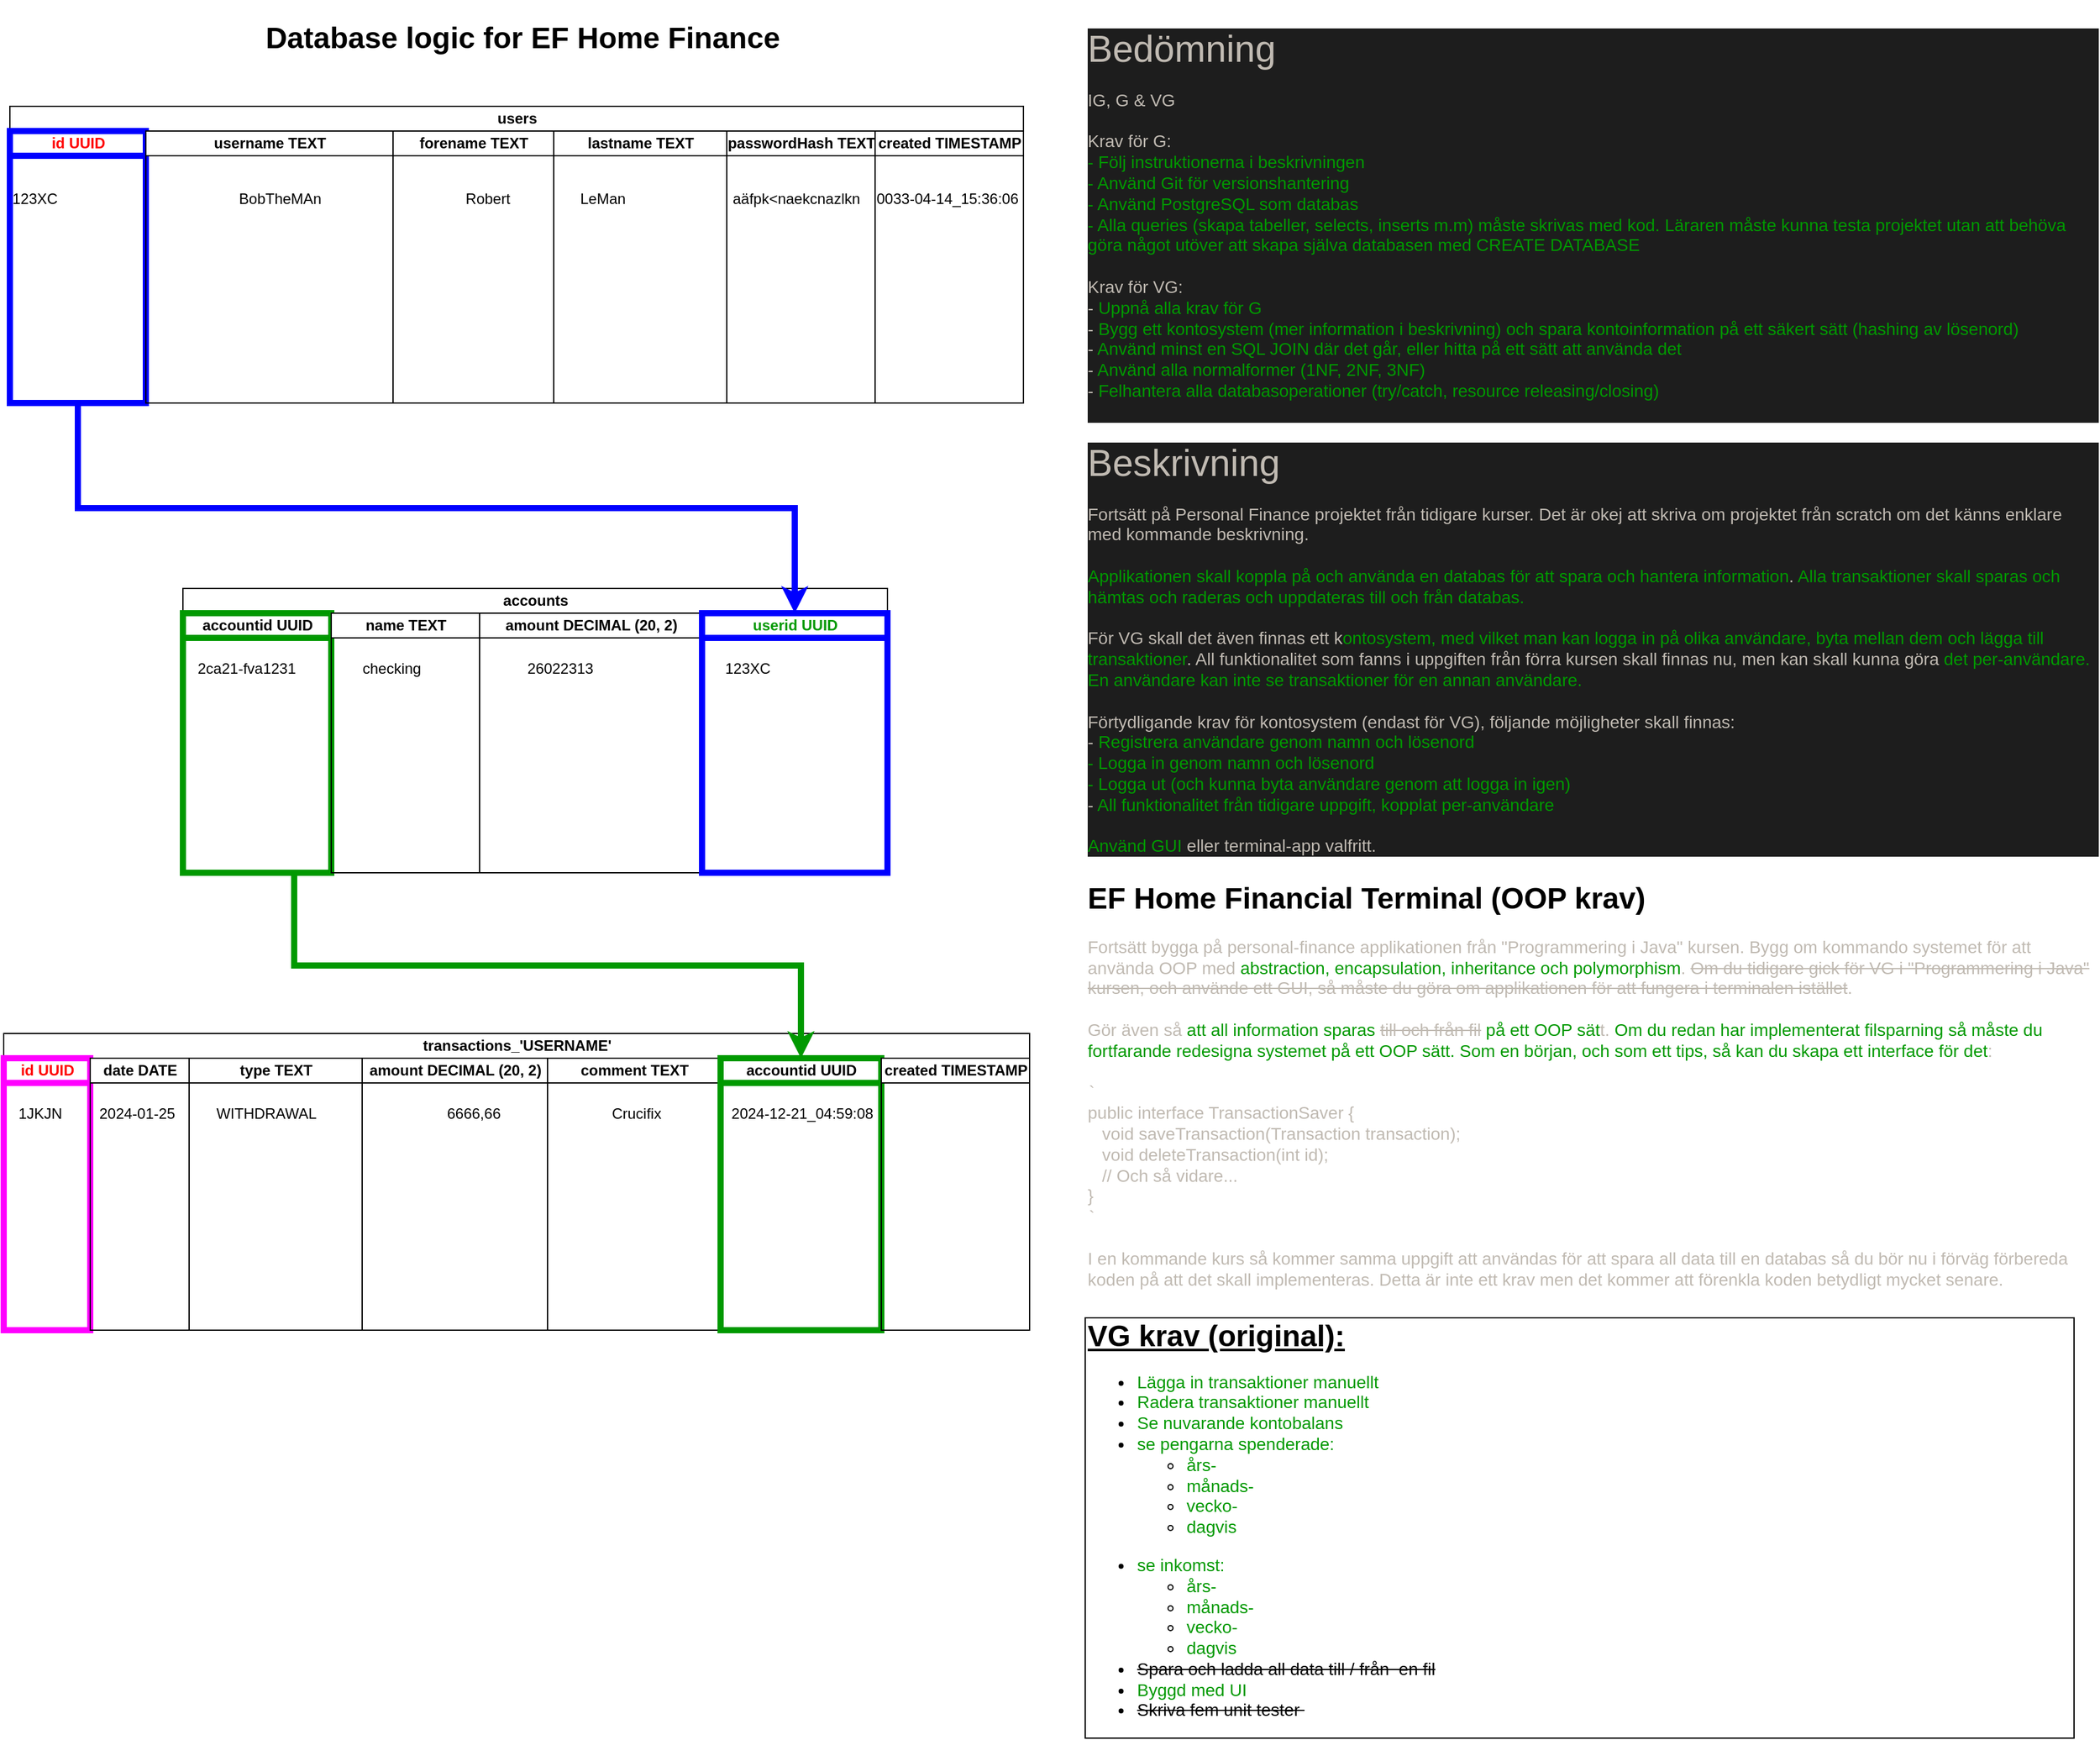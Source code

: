 <mxfile version="24.7.17">
  <diagram id="R2lEEEUBdFMjLlhIrx00" name="Page-1">
    <mxGraphModel dx="1434" dy="863" grid="1" gridSize="10" guides="1" tooltips="1" connect="1" arrows="1" fold="1" page="1" pageScale="1" pageWidth="850" pageHeight="1100" math="0" shadow="0" extFonts="Permanent Marker^https://fonts.googleapis.com/css?family=Permanent+Marker">
      <root>
        <mxCell id="0" />
        <mxCell id="1" parent="0" />
        <mxCell id="CSIRv4RXPCGNGFPH0rIa-28" value="users" style="swimlane;childLayout=stackLayout;resizeParent=1;resizeParentMax=0;startSize=20;html=1;" parent="1" vertex="1">
          <mxGeometry x="10" y="90" width="820" height="240" as="geometry" />
        </mxCell>
        <mxCell id="CSIRv4RXPCGNGFPH0rIa-29" value="&lt;font color=&quot;#ff0000&quot;&gt;id UUID&lt;/font&gt;" style="swimlane;startSize=20;html=1;strokeColor=#0000FF;strokeWidth=5;" parent="CSIRv4RXPCGNGFPH0rIa-28" vertex="1">
          <mxGeometry y="20" width="110" height="220" as="geometry" />
        </mxCell>
        <mxCell id="CSIRv4RXPCGNGFPH0rIa-30" value="username TEXT" style="swimlane;startSize=20;html=1;" parent="CSIRv4RXPCGNGFPH0rIa-28" vertex="1">
          <mxGeometry x="110" y="20" width="200" height="220" as="geometry" />
        </mxCell>
        <mxCell id="CSIRv4RXPCGNGFPH0rIa-33" value="forename TEXT" style="swimlane;startSize=20;html=1;" parent="CSIRv4RXPCGNGFPH0rIa-28" vertex="1">
          <mxGeometry x="310" y="20" width="130" height="220" as="geometry" />
        </mxCell>
        <mxCell id="iS5wdr6oOOaTFg59CG-a-6" value="123XC&amp;nbsp; &amp;nbsp; &amp;nbsp; &amp;nbsp; &amp;nbsp; &amp;nbsp; &amp;nbsp; &amp;nbsp; &amp;nbsp; &amp;nbsp; &amp;nbsp; &amp;nbsp; &amp;nbsp; &amp;nbsp; &amp;nbsp; &amp;nbsp; &amp;nbsp; &amp;nbsp; &amp;nbsp; &amp;nbsp; &amp;nbsp; &amp;nbsp; BobTheMAn&amp;nbsp; &amp;nbsp; &amp;nbsp; &amp;nbsp; &amp;nbsp; &amp;nbsp; &amp;nbsp; &amp;nbsp; &amp;nbsp; &amp;nbsp; &amp;nbsp; &amp;nbsp; &amp;nbsp; &amp;nbsp; &amp;nbsp; &amp;nbsp; &amp;nbsp; &amp;nbsp;Robert&amp;nbsp; &amp;nbsp; &amp;nbsp; &amp;nbsp; &amp;nbsp; &amp;nbsp; &amp;nbsp; &amp;nbsp; &amp;nbsp;LeMan&amp;nbsp; &amp;nbsp; &amp;nbsp; &amp;nbsp; &amp;nbsp; &amp;nbsp; &amp;nbsp; &amp;nbsp; &amp;nbsp; &amp;nbsp; &amp;nbsp; &amp;nbsp; &amp;nbsp; aäfpk&amp;lt;naekcnazlkn&amp;nbsp; &amp;nbsp; 0033-04-14_15:36:06" style="text;html=1;align=left;verticalAlign=middle;whiteSpace=wrap;rounded=0;" parent="CSIRv4RXPCGNGFPH0rIa-33" vertex="1">
          <mxGeometry x="-310" y="40" width="860" height="30" as="geometry" />
        </mxCell>
        <mxCell id="CSIRv4RXPCGNGFPH0rIa-34" value="lastname TEXT" style="swimlane;startSize=20;html=1;" parent="CSIRv4RXPCGNGFPH0rIa-28" vertex="1">
          <mxGeometry x="440" y="20" width="140" height="220" as="geometry" />
        </mxCell>
        <mxCell id="CSIRv4RXPCGNGFPH0rIa-31" value="passwordHash TEXT" style="swimlane;startSize=20;html=1;" parent="CSIRv4RXPCGNGFPH0rIa-28" vertex="1">
          <mxGeometry x="580" y="20" width="120" height="220" as="geometry" />
        </mxCell>
        <mxCell id="CSIRv4RXPCGNGFPH0rIa-32" value="created TIMESTAMP" style="swimlane;startSize=20;html=1;" parent="CSIRv4RXPCGNGFPH0rIa-28" vertex="1">
          <mxGeometry x="700" y="20" width="120" height="220" as="geometry" />
        </mxCell>
        <mxCell id="CSIRv4RXPCGNGFPH0rIa-26" value="&lt;h1&gt;Database logic for EF Home Finance&lt;/h1&gt;" style="text;html=1;align=center;verticalAlign=middle;whiteSpace=wrap;rounded=0;" parent="1" vertex="1">
          <mxGeometry x="85" y="20" width="680" height="30" as="geometry" />
        </mxCell>
        <mxCell id="CSIRv4RXPCGNGFPH0rIa-38" value="transactions_&#39;USERNAME&#39;" style="swimlane;childLayout=stackLayout;resizeParent=1;resizeParentMax=0;startSize=20;html=1;" parent="1" vertex="1">
          <mxGeometry x="5" y="840" width="830" height="240" as="geometry" />
        </mxCell>
        <mxCell id="CSIRv4RXPCGNGFPH0rIa-39" value="&lt;font color=&quot;#ff0000&quot;&gt;id UUID&lt;/font&gt;" style="swimlane;startSize=20;html=1;strokeWidth=5;strokeColor=#FF00FF;" parent="CSIRv4RXPCGNGFPH0rIa-38" vertex="1">
          <mxGeometry y="20" width="70" height="220" as="geometry" />
        </mxCell>
        <mxCell id="iS5wdr6oOOaTFg59CG-a-7" value="1JKJN&amp;nbsp; &amp;nbsp; &amp;nbsp; &amp;nbsp; &amp;nbsp;2024-01-25&amp;nbsp; &amp;nbsp; &amp;nbsp; &amp;nbsp; &amp;nbsp; WITHDRAWAL&lt;span style=&quot;white-space: pre;&quot;&gt;&#x9;&lt;/span&gt;&lt;span style=&quot;white-space: pre;&quot;&gt;&#x9;&lt;/span&gt;&lt;span style=&quot;white-space: pre;&quot;&gt;&#x9;&lt;/span&gt;&lt;span style=&quot;white-space: pre;&quot;&gt;&#x9;&lt;/span&gt;6666,66&lt;span style=&quot;white-space: pre;&quot;&gt;&#x9;&lt;/span&gt;&lt;span style=&quot;white-space: pre;&quot;&gt;&#x9;&lt;/span&gt;&lt;span style=&quot;white-space: pre;&quot;&gt;&#x9;&lt;/span&gt;&lt;span style=&quot;white-space: pre;&quot;&gt;&#x9;&lt;/span&gt;Crucifix&lt;span style=&quot;white-space: pre;&quot;&gt;&#x9;&lt;span style=&quot;white-space: pre;&quot;&gt;&#x9;&lt;/span&gt;  &lt;/span&gt;&lt;span style=&quot;white-space: pre;&quot;&gt;   2024-12-21_04:59:08&lt;/span&gt;" style="text;html=1;align=left;verticalAlign=middle;whiteSpace=wrap;rounded=0;" parent="CSIRv4RXPCGNGFPH0rIa-39" vertex="1">
          <mxGeometry x="10" y="30" width="720" height="30" as="geometry" />
        </mxCell>
        <mxCell id="CSIRv4RXPCGNGFPH0rIa-40" value="date DATE" style="swimlane;startSize=20;html=1;" parent="CSIRv4RXPCGNGFPH0rIa-38" vertex="1">
          <mxGeometry x="70" y="20" width="80" height="220" as="geometry" />
        </mxCell>
        <mxCell id="CSIRv4RXPCGNGFPH0rIa-41" value="type TEXT" style="swimlane;startSize=20;html=1;" parent="CSIRv4RXPCGNGFPH0rIa-38" vertex="1">
          <mxGeometry x="150" y="20" width="140" height="220" as="geometry" />
        </mxCell>
        <mxCell id="CSIRv4RXPCGNGFPH0rIa-42" value="amount DECIMAL (20, 2)" style="swimlane;startSize=20;html=1;" parent="CSIRv4RXPCGNGFPH0rIa-38" vertex="1">
          <mxGeometry x="290" y="20" width="150" height="220" as="geometry" />
        </mxCell>
        <mxCell id="CSIRv4RXPCGNGFPH0rIa-43" value="comment TEXT" style="swimlane;startSize=20;html=1;" parent="CSIRv4RXPCGNGFPH0rIa-38" vertex="1">
          <mxGeometry x="440" y="20" width="140" height="220" as="geometry" />
        </mxCell>
        <mxCell id="iS5wdr6oOOaTFg59CG-a-3" value="accountid UUID" style="swimlane;startSize=20;html=1;strokeColor=#009900;strokeWidth=5;" parent="CSIRv4RXPCGNGFPH0rIa-38" vertex="1">
          <mxGeometry x="580" y="20" width="130" height="220" as="geometry" />
        </mxCell>
        <mxCell id="CSIRv4RXPCGNGFPH0rIa-44" value="created TIMESTAMP" style="swimlane;startSize=20;html=1;" parent="CSIRv4RXPCGNGFPH0rIa-38" vertex="1">
          <mxGeometry x="710" y="20" width="120" height="220" as="geometry" />
        </mxCell>
        <mxCell id="ifU1T9FJ0lVMCZAQscqx-1" value="accounts" style="swimlane;childLayout=stackLayout;resizeParent=1;resizeParentMax=0;startSize=20;html=1;" parent="1" vertex="1">
          <mxGeometry x="150" y="480" width="570" height="230" as="geometry" />
        </mxCell>
        <mxCell id="ifU1T9FJ0lVMCZAQscqx-2" value="accountid UUID" style="swimlane;startSize=20;html=1;strokeColor=#009900;strokeWidth=5;" parent="ifU1T9FJ0lVMCZAQscqx-1" vertex="1">
          <mxGeometry y="20" width="120" height="210" as="geometry" />
        </mxCell>
        <mxCell id="iS5wdr6oOOaTFg59CG-a-8" value="2ca21-fva1231&amp;nbsp;&lt;span style=&quot;white-space: pre;&quot;&gt;&#x9;&lt;/span&gt;&lt;span style=&quot;white-space: pre;&quot;&gt;&#x9;&lt;/span&gt;checking&lt;span style=&quot;white-space: pre;&quot;&gt;&#x9;&lt;/span&gt;&lt;span style=&quot;white-space: pre;&quot;&gt;&#x9;&lt;/span&gt;&lt;span style=&quot;white-space: pre;&quot;&gt;&#x9;&lt;/span&gt;&lt;span style=&quot;white-space: pre;&quot;&gt;&#x9;&lt;/span&gt;26022313&lt;span style=&quot;white-space: pre;&quot;&gt;&#x9;&lt;/span&gt;&lt;span style=&quot;white-space: pre;&quot;&gt;&#x9;&lt;/span&gt;&lt;span style=&quot;white-space: pre;&quot;&gt;&#x9;&lt;/span&gt;&lt;span style=&quot;white-space: pre;&quot;&gt;&#x9;&lt;/span&gt;123XC" style="text;html=1;align=left;verticalAlign=middle;whiteSpace=wrap;rounded=0;" parent="ifU1T9FJ0lVMCZAQscqx-2" vertex="1">
          <mxGeometry x="10" y="30" width="520" height="30" as="geometry" />
        </mxCell>
        <mxCell id="ifU1T9FJ0lVMCZAQscqx-6" value="name TEXT" style="swimlane;startSize=20;html=1;" parent="ifU1T9FJ0lVMCZAQscqx-1" vertex="1">
          <mxGeometry x="120" y="20" width="120" height="210" as="geometry" />
        </mxCell>
        <mxCell id="ifU1T9FJ0lVMCZAQscqx-7" value="amount DECIMAL (20, 2)" style="swimlane;startSize=20;html=1;" parent="ifU1T9FJ0lVMCZAQscqx-1" vertex="1">
          <mxGeometry x="240" y="20" width="180" height="210" as="geometry" />
        </mxCell>
        <mxCell id="CSIRv4RXPCGNGFPH0rIa-47" value="&lt;font color=&quot;#009900&quot;&gt;userid UUID&lt;/font&gt;" style="swimlane;startSize=20;html=1;strokeColor=#0000FF;strokeWidth=5;" parent="ifU1T9FJ0lVMCZAQscqx-1" vertex="1">
          <mxGeometry x="420" y="20" width="150" height="210" as="geometry" />
        </mxCell>
        <mxCell id="iS5wdr6oOOaTFg59CG-a-1" style="edgeStyle=orthogonalEdgeStyle;rounded=0;orthogonalLoop=1;jettySize=auto;html=1;exitX=0.5;exitY=1;exitDx=0;exitDy=0;strokeColor=#0000FF;strokeWidth=5;" parent="1" source="CSIRv4RXPCGNGFPH0rIa-29" target="CSIRv4RXPCGNGFPH0rIa-47" edge="1">
          <mxGeometry relative="1" as="geometry" />
        </mxCell>
        <mxCell id="5pWKrHa-abM7D_eLQmsP-1" style="edgeStyle=orthogonalEdgeStyle;rounded=0;orthogonalLoop=1;jettySize=auto;html=1;exitX=0.75;exitY=1;exitDx=0;exitDy=0;entryX=0.5;entryY=0;entryDx=0;entryDy=0;strokeColor=#009900;strokeWidth=5;" parent="1" source="ifU1T9FJ0lVMCZAQscqx-2" target="iS5wdr6oOOaTFg59CG-a-3" edge="1">
          <mxGeometry relative="1" as="geometry" />
        </mxCell>
        <mxCell id="YTgPXhFkHsq-FvVo_ohy-1" value="&lt;h1 style=&quot;box-sizing: border-box; font-size: 30.1px; margin: 0px; font-family: &amp;quot;Titillium Web&amp;quot;, sans-serif; font-weight: 500; line-height: 1.1; color: rgb(192, 186, 178); cursor: text; padding: 0px; counter-reset: list-1 0 list-2 0 list-3 0 list-4 0 list-5 0 list-6 0 list-7 0 list-8 0 list-9 0; background-color: rgb(29, 29, 29);&quot;&gt;Bedömning&lt;/h1&gt;&lt;h1 style=&quot;margin-top: 0px;&quot;&gt;&lt;p style=&quot;box-sizing: border-box; margin: 0px; cursor: text; padding: 0px; counter-reset: list-1 0 list-2 0 list-3 0 list-4 0 list-5 0 list-6 0 list-7 0 list-8 0 list-9 0; color: rgb(192, 186, 178); font-family: &amp;quot;Titillium Web&amp;quot;, sans-serif; font-size: 14px; font-weight: 400; background-color: rgb(29, 29, 29);&quot;&gt;&lt;br style=&quot;box-sizing: border-box;&quot;&gt;&lt;/p&gt;&lt;p style=&quot;box-sizing: border-box; margin: 0px; cursor: text; padding: 0px; counter-reset: list-1 0 list-2 0 list-3 0 list-4 0 list-5 0 list-6 0 list-7 0 list-8 0 list-9 0; color: rgb(192, 186, 178); font-family: &amp;quot;Titillium Web&amp;quot;, sans-serif; font-size: 14px; font-weight: 400; background-color: rgb(29, 29, 29);&quot;&gt;IG, G &amp;amp; VG&lt;/p&gt;&lt;p style=&quot;box-sizing: border-box; margin: 0px; cursor: text; padding: 0px; counter-reset: list-1 0 list-2 0 list-3 0 list-4 0 list-5 0 list-6 0 list-7 0 list-8 0 list-9 0; color: rgb(192, 186, 178); font-family: &amp;quot;Titillium Web&amp;quot;, sans-serif; font-size: 14px; font-weight: 400; background-color: rgb(29, 29, 29);&quot;&gt;&lt;br style=&quot;box-sizing: border-box;&quot;&gt;&lt;/p&gt;&lt;p style=&quot;box-sizing: border-box; margin: 0px; cursor: text; padding: 0px; counter-reset: list-1 0 list-2 0 list-3 0 list-4 0 list-5 0 list-6 0 list-7 0 list-8 0 list-9 0; color: rgb(192, 186, 178); font-family: &amp;quot;Titillium Web&amp;quot;, sans-serif; font-size: 14px; font-weight: 400; background-color: rgb(29, 29, 29);&quot;&gt;Krav för G:&lt;/p&gt;&lt;p style=&quot;box-sizing: border-box; margin: 0px; cursor: text; padding: 0px; counter-reset: list-1 0 list-2 0 list-3 0 list-4 0 list-5 0 list-6 0 list-7 0 list-8 0 list-9 0; font-family: &amp;quot;Titillium Web&amp;quot;, sans-serif; font-size: 14px; font-weight: 400; background-color: rgb(29, 29, 29);&quot;&gt;&lt;font color=&quot;#009900&quot;&gt;- Följ instruktionerna i beskrivningen&lt;/font&gt;&lt;/p&gt;&lt;p style=&quot;box-sizing: border-box; margin: 0px; cursor: text; padding: 0px; counter-reset: list-1 0 list-2 0 list-3 0 list-4 0 list-5 0 list-6 0 list-7 0 list-8 0 list-9 0; font-family: &amp;quot;Titillium Web&amp;quot;, sans-serif; font-size: 14px; font-weight: 400; background-color: rgb(29, 29, 29);&quot;&gt;&lt;font color=&quot;#009900&quot;&gt;- Använd Git för versionshantering&lt;/font&gt;&lt;/p&gt;&lt;p style=&quot;box-sizing: border-box; margin: 0px; cursor: text; padding: 0px; counter-reset: list-1 0 list-2 0 list-3 0 list-4 0 list-5 0 list-6 0 list-7 0 list-8 0 list-9 0; font-family: &amp;quot;Titillium Web&amp;quot;, sans-serif; font-size: 14px; font-weight: 400; background-color: rgb(29, 29, 29);&quot;&gt;&lt;font color=&quot;#009900&quot;&gt;- Använd PostgreSQL som databas&lt;/font&gt;&lt;/p&gt;&lt;p style=&quot;box-sizing: border-box; margin: 0px; cursor: text; padding: 0px; counter-reset: list-1 0 list-2 0 list-3 0 list-4 0 list-5 0 list-6 0 list-7 0 list-8 0 list-9 0; font-family: &amp;quot;Titillium Web&amp;quot;, sans-serif; font-size: 14px; font-weight: 400; background-color: rgb(29, 29, 29);&quot;&gt;&lt;font color=&quot;#009900&quot;&gt;- Alla queries (skapa tabeller, selects, inserts m.m) måste skrivas med kod. Läraren måste kunna testa projektet utan att behöva göra något utöver att skapa själva databasen med CREATE DATABASE&lt;/font&gt;&lt;/p&gt;&lt;p style=&quot;box-sizing: border-box; margin: 0px; cursor: text; padding: 0px; counter-reset: list-1 0 list-2 0 list-3 0 list-4 0 list-5 0 list-6 0 list-7 0 list-8 0 list-9 0; color: rgb(192, 186, 178); font-family: &amp;quot;Titillium Web&amp;quot;, sans-serif; font-size: 14px; font-weight: 400; background-color: rgb(29, 29, 29);&quot;&gt;&lt;br style=&quot;box-sizing: border-box;&quot;&gt;&lt;/p&gt;&lt;p style=&quot;box-sizing: border-box; margin: 0px; cursor: text; padding: 0px; counter-reset: list-1 0 list-2 0 list-3 0 list-4 0 list-5 0 list-6 0 list-7 0 list-8 0 list-9 0; color: rgb(192, 186, 178); font-family: &amp;quot;Titillium Web&amp;quot;, sans-serif; font-size: 14px; font-weight: 400; background-color: rgb(29, 29, 29);&quot;&gt;Krav för VG:&lt;/p&gt;&lt;p style=&quot;box-sizing: border-box; margin: 0px; cursor: text; padding: 0px; counter-reset: list-1 0 list-2 0 list-3 0 list-4 0 list-5 0 list-6 0 list-7 0 list-8 0 list-9 0; font-family: &amp;quot;Titillium Web&amp;quot;, sans-serif; font-size: 14px; font-weight: 400; background-color: rgb(29, 29, 29);&quot;&gt;&lt;span style=&quot;color: rgb(192, 186, 178);&quot;&gt;- &lt;/span&gt;&lt;font color=&quot;#009900&quot;&gt;Uppnå alla krav för G&lt;/font&gt;&lt;/p&gt;&lt;p style=&quot;box-sizing: border-box; margin: 0px; cursor: text; padding: 0px; counter-reset: list-1 0 list-2 0 list-3 0 list-4 0 list-5 0 list-6 0 list-7 0 list-8 0 list-9 0; font-family: &amp;quot;Titillium Web&amp;quot;, sans-serif; font-size: 14px; font-weight: 400; background-color: rgb(29, 29, 29);&quot;&gt;&lt;span style=&quot;color: rgb(192, 186, 178);&quot;&gt;- &lt;/span&gt;&lt;font color=&quot;#009900&quot;&gt;Bygg ett kontosystem (mer information i beskrivning) och spara kontoinformation på ett säkert sätt (hashing av lösenord)&lt;/font&gt;&lt;/p&gt;&lt;p style=&quot;box-sizing: border-box; margin: 0px; cursor: text; padding: 0px; counter-reset: list-1 0 list-2 0 list-3 0 list-4 0 list-5 0 list-6 0 list-7 0 list-8 0 list-9 0; font-family: &amp;quot;Titillium Web&amp;quot;, sans-serif; font-size: 14px; font-weight: 400; background-color: rgb(29, 29, 29);&quot;&gt;&lt;span style=&quot;color: rgb(192, 186, 178);&quot;&gt;- &lt;/span&gt;&lt;font color=&quot;#009900&quot;&gt;Använd minst en SQL JOIN där det går, eller hitta på ett sätt att använda det&lt;/font&gt;&lt;/p&gt;&lt;p style=&quot;box-sizing: border-box; margin: 0px; cursor: text; padding: 0px; counter-reset: list-1 0 list-2 0 list-3 0 list-4 0 list-5 0 list-6 0 list-7 0 list-8 0 list-9 0; font-family: &amp;quot;Titillium Web&amp;quot;, sans-serif; font-size: 14px; font-weight: 400; background-color: rgb(29, 29, 29);&quot;&gt;&lt;span style=&quot;color: rgb(192, 186, 178);&quot;&gt;- &lt;/span&gt;&lt;font color=&quot;#009900&quot;&gt;Använd alla normalformer (1NF, 2NF, 3NF)&lt;/font&gt;&lt;/p&gt;&lt;p style=&quot;box-sizing: border-box; margin: 0px; cursor: text; padding: 0px; counter-reset: list-1 0 list-2 0 list-3 0 list-4 0 list-5 0 list-6 0 list-7 0 list-8 0 list-9 0; font-family: &amp;quot;Titillium Web&amp;quot;, sans-serif; font-size: 14px; font-weight: 400; background-color: rgb(29, 29, 29);&quot;&gt;&lt;span style=&quot;color: rgb(192, 186, 178);&quot;&gt;- &lt;/span&gt;&lt;font color=&quot;#009900&quot;&gt;Felhantera alla databasoperationer (try/catch, resource releasing/closing)&lt;/font&gt;&lt;/p&gt;&lt;p style=&quot;box-sizing: border-box; margin: 0px; cursor: text; padding: 0px; counter-reset: list-1 0 list-2 0 list-3 0 list-4 0 list-5 0 list-6 0 list-7 0 list-8 0 list-9 0; color: rgb(192, 186, 178); font-family: &amp;quot;Titillium Web&amp;quot;, sans-serif; font-size: 14px; font-weight: 400; background-color: rgb(29, 29, 29);&quot;&gt;&lt;br style=&quot;box-sizing: border-box;&quot;&gt;&lt;/p&gt;&lt;/h1&gt;&lt;h1 style=&quot;box-sizing: border-box; font-size: 30.1px; margin: 0px; font-family: &amp;quot;Titillium Web&amp;quot;, sans-serif; font-weight: 500; line-height: 1.1; color: rgb(192, 186, 178); cursor: text; padding: 0px; counter-reset: list-1 0 list-2 0 list-3 0 list-4 0 list-5 0 list-6 0 list-7 0 list-8 0 list-9 0; background-color: rgb(29, 29, 29);&quot;&gt;Beskrivning&lt;/h1&gt;&lt;h1 style=&quot;margin-top: 0px;&quot;&gt;&lt;p style=&quot;box-sizing: border-box; margin: 0px; cursor: text; padding: 0px; counter-reset: list-1 0 list-2 0 list-3 0 list-4 0 list-5 0 list-6 0 list-7 0 list-8 0 list-9 0; color: rgb(192, 186, 178); font-family: &amp;quot;Titillium Web&amp;quot;, sans-serif; font-size: 14px; font-weight: 400; background-color: rgb(29, 29, 29);&quot;&gt;&lt;br style=&quot;box-sizing: border-box;&quot;&gt;&lt;/p&gt;&lt;p style=&quot;box-sizing: border-box; margin: 0px; cursor: text; padding: 0px; counter-reset: list-1 0 list-2 0 list-3 0 list-4 0 list-5 0 list-6 0 list-7 0 list-8 0 list-9 0; color: rgb(192, 186, 178); font-family: &amp;quot;Titillium Web&amp;quot;, sans-serif; font-size: 14px; font-weight: 400; background-color: rgb(29, 29, 29);&quot;&gt;Fortsätt på Personal Finance projektet från tidigare kurser. Det är okej att skriva om projektet från scratch om det känns enklare med kommande beskrivning.&lt;/p&gt;&lt;p style=&quot;box-sizing: border-box; margin: 0px; cursor: text; padding: 0px; counter-reset: list-1 0 list-2 0 list-3 0 list-4 0 list-5 0 list-6 0 list-7 0 list-8 0 list-9 0; color: rgb(192, 186, 178); font-family: &amp;quot;Titillium Web&amp;quot;, sans-serif; font-size: 14px; font-weight: 400; background-color: rgb(29, 29, 29);&quot;&gt;&lt;br style=&quot;box-sizing: border-box;&quot;&gt;&lt;/p&gt;&lt;p style=&quot;box-sizing: border-box; margin: 0px; cursor: text; padding: 0px; counter-reset: list-1 0 list-2 0 list-3 0 list-4 0 list-5 0 list-6 0 list-7 0 list-8 0 list-9 0; font-family: &amp;quot;Titillium Web&amp;quot;, sans-serif; font-size: 14px; font-weight: 400; background-color: rgb(29, 29, 29);&quot;&gt;&lt;font color=&quot;#009900&quot;&gt;Applikationen skall koppla på och använda en databas för att spara och hantera information&lt;/font&gt;&lt;span style=&quot;color: rgb(192, 186, 178);&quot;&gt;. &lt;/span&gt;&lt;font color=&quot;#009900&quot;&gt;Alla transaktioner skall sparas och hämtas och raderas och uppdateras till och från databas.&lt;/font&gt;&lt;/p&gt;&lt;p style=&quot;box-sizing: border-box; margin: 0px; cursor: text; padding: 0px; counter-reset: list-1 0 list-2 0 list-3 0 list-4 0 list-5 0 list-6 0 list-7 0 list-8 0 list-9 0; color: rgb(192, 186, 178); font-family: &amp;quot;Titillium Web&amp;quot;, sans-serif; font-size: 14px; font-weight: 400; background-color: rgb(29, 29, 29);&quot;&gt;&lt;br style=&quot;box-sizing: border-box;&quot;&gt;&lt;/p&gt;&lt;p style=&quot;box-sizing: border-box; margin: 0px; cursor: text; padding: 0px; counter-reset: list-1 0 list-2 0 list-3 0 list-4 0 list-5 0 list-6 0 list-7 0 list-8 0 list-9 0; font-family: &amp;quot;Titillium Web&amp;quot;, sans-serif; font-size: 14px; font-weight: 400; background-color: rgb(29, 29, 29);&quot;&gt;&lt;span style=&quot;color: rgb(192, 186, 178);&quot;&gt;För VG skall det även finnas ett k&lt;/span&gt;&lt;font color=&quot;#009900&quot;&gt;ontosystem, med vilket man kan logga in på olika användare, byta mellan dem och lägga till transaktioner&lt;/font&gt;&lt;font color=&quot;#c0bab2&quot;&gt;. All funktionalitet som fanns i uppgiften från förra kursen skall finnas nu, men kan skall kunna göra &lt;/font&gt;&lt;font color=&quot;#009900&quot;&gt;det per-användare. En användare kan inte se transaktioner för en annan användare.&lt;/font&gt;&lt;/p&gt;&lt;p style=&quot;box-sizing: border-box; margin: 0px; cursor: text; padding: 0px; counter-reset: list-1 0 list-2 0 list-3 0 list-4 0 list-5 0 list-6 0 list-7 0 list-8 0 list-9 0; color: rgb(192, 186, 178); font-family: &amp;quot;Titillium Web&amp;quot;, sans-serif; font-size: 14px; font-weight: 400; background-color: rgb(29, 29, 29);&quot;&gt;&lt;br style=&quot;box-sizing: border-box;&quot;&gt;&lt;/p&gt;&lt;p style=&quot;box-sizing: border-box; margin: 0px; cursor: text; padding: 0px; counter-reset: list-1 0 list-2 0 list-3 0 list-4 0 list-5 0 list-6 0 list-7 0 list-8 0 list-9 0; color: rgb(192, 186, 178); font-family: &amp;quot;Titillium Web&amp;quot;, sans-serif; font-size: 14px; font-weight: 400; background-color: rgb(29, 29, 29);&quot;&gt;Förtydligande krav för kontosystem (endast för VG), följande möjligheter skall finnas:&lt;/p&gt;&lt;p style=&quot;box-sizing: border-box; margin: 0px; cursor: text; padding: 0px; counter-reset: list-1 0 list-2 0 list-3 0 list-4 0 list-5 0 list-6 0 list-7 0 list-8 0 list-9 0; font-family: &amp;quot;Titillium Web&amp;quot;, sans-serif; font-size: 14px; font-weight: 400; background-color: rgb(29, 29, 29);&quot;&gt;&lt;span style=&quot;color: rgb(192, 186, 178);&quot;&gt;- &lt;/span&gt;&lt;font color=&quot;#009900&quot;&gt;Registrera användare genom namn och lösenord&lt;/font&gt;&lt;/p&gt;&lt;p style=&quot;box-sizing: border-box; margin: 0px; cursor: text; padding: 0px; counter-reset: list-1 0 list-2 0 list-3 0 list-4 0 list-5 0 list-6 0 list-7 0 list-8 0 list-9 0; font-family: &amp;quot;Titillium Web&amp;quot;, sans-serif; font-size: 14px; font-weight: 400; background-color: rgb(29, 29, 29);&quot;&gt;&lt;font color=&quot;#009900&quot;&gt;- Logga in genom namn och lösenord&lt;/font&gt;&lt;/p&gt;&lt;p style=&quot;box-sizing: border-box; margin: 0px; cursor: text; padding: 0px; counter-reset: list-1 0 list-2 0 list-3 0 list-4 0 list-5 0 list-6 0 list-7 0 list-8 0 list-9 0; font-family: &amp;quot;Titillium Web&amp;quot;, sans-serif; font-size: 14px; font-weight: 400; background-color: rgb(29, 29, 29);&quot;&gt;&lt;font color=&quot;#009900&quot;&gt;- Logga ut (och kunna byta användare genom att logga in igen)&lt;/font&gt;&lt;/p&gt;&lt;p style=&quot;box-sizing: border-box; margin: 0px; cursor: text; padding: 0px; counter-reset: list-1 0 list-2 0 list-3 0 list-4 0 list-5 0 list-6 0 list-7 0 list-8 0 list-9 0; font-family: &amp;quot;Titillium Web&amp;quot;, sans-serif; font-size: 14px; font-weight: 400; background-color: rgb(29, 29, 29);&quot;&gt;&lt;span style=&quot;color: rgb(192, 186, 178);&quot;&gt;-&lt;/span&gt;&lt;font color=&quot;#009900&quot;&gt; All funktionalitet från tidigare uppgift, kopplat per-användare&lt;/font&gt;&lt;/p&gt;&lt;p style=&quot;box-sizing: border-box; margin: 0px; cursor: text; padding: 0px; counter-reset: list-1 0 list-2 0 list-3 0 list-4 0 list-5 0 list-6 0 list-7 0 list-8 0 list-9 0; color: rgb(192, 186, 178); font-family: &amp;quot;Titillium Web&amp;quot;, sans-serif; font-size: 14px; font-weight: 400; background-color: rgb(29, 29, 29);&quot;&gt;&lt;br style=&quot;box-sizing: border-box;&quot;&gt;&lt;/p&gt;&lt;p style=&quot;box-sizing: border-box; margin: 0px; cursor: text; padding: 0px; counter-reset: list-1 0 list-2 0 list-3 0 list-4 0 list-5 0 list-6 0 list-7 0 list-8 0 list-9 0; font-family: &amp;quot;Titillium Web&amp;quot;, sans-serif; font-size: 14px; font-weight: 400; background-color: rgb(29, 29, 29);&quot;&gt;&lt;font color=&quot;#009900&quot;&gt;Använd GUI&lt;/font&gt;&lt;span style=&quot;color: rgb(192, 186, 178);&quot;&gt; eller terminal-app valfritt.&lt;/span&gt;&lt;/p&gt;&lt;/h1&gt;" style="text;html=1;whiteSpace=wrap;overflow=hidden;rounded=0;" parent="1" vertex="1">
          <mxGeometry x="880" y="20" width="820" height="680" as="geometry" />
        </mxCell>
        <mxCell id="6vpG5e99lfsMtiDZl84I-1" value="&lt;h1 style=&quot;margin-top: 0px;&quot;&gt;EF Home Financial Terminal (OOP krav)&lt;/h1&gt;&lt;p style=&quot;box-sizing: border-box; margin: 0px; cursor: text; padding: 0px; counter-reset: list-1 0 list-2 0 list-3 0 list-4 0 list-5 0 list-6 0 list-7 0 list-8 0 list-9 0; font-family: &amp;quot;Titillium Web&amp;quot;, sans-serif; font-size: 14px;&quot;&gt;&lt;span style=&quot;color: rgb(192, 186, 178);&quot;&gt;Fortsätt bygga på personal-finance applikationen från &quot;Programmering i Java&quot; kursen. Bygg om kommando systemet för att använda OOP med &lt;/span&gt;&lt;font color=&quot;#009900&quot;&gt;abstraction, encapsulation, inheritance och polymorphism&lt;/font&gt;&lt;font color=&quot;#c0bab2&quot;&gt;. &lt;strike&gt;Om du tidigare gick för VG i &quot;Programmering i Java&quot; kursen, och använde ett GUI, så måste du göra om applikationen för att fungera i terminalen istället&lt;/strike&gt;.&lt;/font&gt;&lt;/p&gt;&lt;p style=&quot;box-sizing: border-box; margin: 0px; cursor: text; padding: 0px; counter-reset: list-1 0 list-2 0 list-3 0 list-4 0 list-5 0 list-6 0 list-7 0 list-8 0 list-9 0; color: rgb(192, 186, 178); font-family: &amp;quot;Titillium Web&amp;quot;, sans-serif; font-size: 14px;&quot;&gt;&lt;br style=&quot;box-sizing: border-box;&quot;&gt;&lt;/p&gt;&lt;p style=&quot;box-sizing: border-box; margin: 0px; cursor: text; padding: 0px; counter-reset: list-1 0 list-2 0 list-3 0 list-4 0 list-5 0 list-6 0 list-7 0 list-8 0 list-9 0; font-family: &amp;quot;Titillium Web&amp;quot;, sans-serif; font-size: 14px;&quot;&gt;&lt;span style=&quot;color: rgb(192, 186, 178);&quot;&gt;Gör även så &lt;/span&gt;&lt;font color=&quot;#009900&quot;&gt;att all information sparas&lt;/font&gt;&lt;font color=&quot;#c0bab2&quot;&gt; &lt;strike&gt;till och från fil&lt;/strike&gt; &lt;/font&gt;&lt;font color=&quot;#009900&quot;&gt;på ett OOP sät&lt;/font&gt;&lt;font color=&quot;#c0bab2&quot;&gt;t. &lt;/font&gt;&lt;font color=&quot;#009900&quot;&gt;Om du redan har implementerat filsparning så måste du fortfarande redesigna systemet på ett OOP sätt. Som en början, och som ett tips, så kan du skapa ett interface för det&lt;/font&gt;&lt;font color=&quot;#c0bab2&quot;&gt;:&lt;/font&gt;&lt;/p&gt;&lt;p style=&quot;box-sizing: border-box; margin: 0px; cursor: text; padding: 0px; counter-reset: list-1 0 list-2 0 list-3 0 list-4 0 list-5 0 list-6 0 list-7 0 list-8 0 list-9 0; color: rgb(192, 186, 178); font-family: &amp;quot;Titillium Web&amp;quot;, sans-serif; font-size: 14px;&quot;&gt;&lt;br style=&quot;box-sizing: border-box;&quot;&gt;&lt;/p&gt;&lt;p style=&quot;box-sizing: border-box; margin: 0px; cursor: text; padding: 0px; counter-reset: list-1 0 list-2 0 list-3 0 list-4 0 list-5 0 list-6 0 list-7 0 list-8 0 list-9 0; color: rgb(192, 186, 178); font-family: &amp;quot;Titillium Web&amp;quot;, sans-serif; font-size: 14px;&quot;&gt;```&lt;/p&gt;&lt;p style=&quot;box-sizing: border-box; margin: 0px; cursor: text; padding: 0px; counter-reset: list-1 0 list-2 0 list-3 0 list-4 0 list-5 0 list-6 0 list-7 0 list-8 0 list-9 0; color: rgb(192, 186, 178); font-family: &amp;quot;Titillium Web&amp;quot;, sans-serif; font-size: 14px;&quot;&gt;public interface TransactionSaver {&lt;/p&gt;&lt;p style=&quot;box-sizing: border-box; margin: 0px; cursor: text; padding: 0px; counter-reset: list-1 0 list-2 0 list-3 0 list-4 0 list-5 0 list-6 0 list-7 0 list-8 0 list-9 0; color: rgb(192, 186, 178); font-family: &amp;quot;Titillium Web&amp;quot;, sans-serif; font-size: 14px;&quot;&gt;&amp;nbsp;&amp;nbsp;&amp;nbsp;void saveTransaction(Transaction transaction);&lt;/p&gt;&lt;p style=&quot;box-sizing: border-box; margin: 0px; cursor: text; padding: 0px; counter-reset: list-1 0 list-2 0 list-3 0 list-4 0 list-5 0 list-6 0 list-7 0 list-8 0 list-9 0; color: rgb(192, 186, 178); font-family: &amp;quot;Titillium Web&amp;quot;, sans-serif; font-size: 14px;&quot;&gt;&amp;nbsp;&amp;nbsp;&amp;nbsp;void deleteTransaction(int id);&lt;/p&gt;&lt;p style=&quot;box-sizing: border-box; margin: 0px; cursor: text; padding: 0px; counter-reset: list-1 0 list-2 0 list-3 0 list-4 0 list-5 0 list-6 0 list-7 0 list-8 0 list-9 0; color: rgb(192, 186, 178); font-family: &amp;quot;Titillium Web&amp;quot;, sans-serif; font-size: 14px;&quot;&gt;&amp;nbsp;&amp;nbsp;&amp;nbsp;// Och så vidare...&lt;/p&gt;&lt;p style=&quot;box-sizing: border-box; margin: 0px; cursor: text; padding: 0px; counter-reset: list-1 0 list-2 0 list-3 0 list-4 0 list-5 0 list-6 0 list-7 0 list-8 0 list-9 0; color: rgb(192, 186, 178); font-family: &amp;quot;Titillium Web&amp;quot;, sans-serif; font-size: 14px;&quot;&gt;}&lt;/p&gt;&lt;p style=&quot;box-sizing: border-box; margin: 0px; cursor: text; padding: 0px; counter-reset: list-1 0 list-2 0 list-3 0 list-4 0 list-5 0 list-6 0 list-7 0 list-8 0 list-9 0; color: rgb(192, 186, 178); font-family: &amp;quot;Titillium Web&amp;quot;, sans-serif; font-size: 14px;&quot;&gt;```&lt;/p&gt;&lt;p style=&quot;box-sizing: border-box; margin: 0px; cursor: text; padding: 0px; counter-reset: list-1 0 list-2 0 list-3 0 list-4 0 list-5 0 list-6 0 list-7 0 list-8 0 list-9 0; color: rgb(192, 186, 178); font-family: &amp;quot;Titillium Web&amp;quot;, sans-serif; font-size: 14px;&quot;&gt;&lt;br style=&quot;box-sizing: border-box;&quot;&gt;&lt;/p&gt;&lt;p style=&quot;box-sizing: border-box; margin: 0px; cursor: text; padding: 0px; counter-reset: list-1 0 list-2 0 list-3 0 list-4 0 list-5 0 list-6 0 list-7 0 list-8 0 list-9 0; color: rgb(192, 186, 178); font-family: &amp;quot;Titillium Web&amp;quot;, sans-serif; font-size: 14px;&quot;&gt;I en kommande kurs så kommer samma uppgift att användas för att spara all data till en databas så du bör nu i förväg förbereda koden på att det skall implementeras. Detta är inte ett krav men det kommer att förenkla koden betydligt mycket senare.&lt;/p&gt;" style="text;html=1;whiteSpace=wrap;overflow=hidden;rounded=0;" parent="1" vertex="1">
          <mxGeometry x="880" y="710" width="820" height="350" as="geometry" />
        </mxCell>
        <mxCell id="_gRTD7SprF5dVUeLx0Hp-1" value="&lt;b style=&quot;&quot;&gt;&lt;u style=&quot;&quot;&gt;&lt;font style=&quot;font-size: 24px;&quot;&gt;&lt;span style=&quot;background-color: initial;&quot;&gt;VG krav (original):&lt;/span&gt;&lt;br style=&quot;&quot;&gt;&lt;/font&gt;&lt;/u&gt;&lt;/b&gt;&lt;ul style=&quot;font-size: 14px;&quot;&gt;&lt;li style=&quot;&quot;&gt;&lt;font color=&quot;#009900&quot; style=&quot;font-size: 14px;&quot;&gt;Lägga in transaktioner manuellt&lt;/font&gt;&lt;/li&gt;&lt;li style=&quot;&quot;&gt;&lt;font color=&quot;#009900&quot; style=&quot;font-size: 14px;&quot;&gt;Radera transaktioner manuellt&lt;/font&gt;&lt;/li&gt;&lt;li style=&quot;&quot;&gt;&lt;font color=&quot;#009900&quot; style=&quot;font-size: 14px;&quot;&gt;Se nuvarande kontobalans&lt;/font&gt;&lt;/li&gt;&lt;li style=&quot;&quot;&gt;&lt;font color=&quot;#009900&quot; style=&quot;font-size: 14px;&quot;&gt;se pengarna spenderade:&lt;/font&gt;&lt;/li&gt;&lt;ul style=&quot;&quot;&gt;&lt;li style=&quot;&quot;&gt;&lt;font color=&quot;#009900&quot; style=&quot;font-size: 14px;&quot;&gt;års-&lt;/font&gt;&lt;/li&gt;&lt;li style=&quot;&quot;&gt;&lt;font color=&quot;#009900&quot; style=&quot;font-size: 14px;&quot;&gt;månads-&lt;/font&gt;&lt;/li&gt;&lt;li style=&quot;&quot;&gt;&lt;font color=&quot;#009900&quot; style=&quot;font-size: 14px;&quot;&gt;vecko-&lt;/font&gt;&lt;/li&gt;&lt;li style=&quot;&quot;&gt;&lt;font color=&quot;#009900&quot; style=&quot;font-size: 14px;&quot;&gt;dagvis&lt;/font&gt;&lt;/li&gt;&lt;/ul&gt;&lt;/ul&gt;&lt;div style=&quot;font-size: 14px;&quot;&gt;&lt;ul style=&quot;&quot;&gt;&lt;li style=&quot;&quot;&gt;&lt;font color=&quot;#009900&quot; style=&quot;font-size: 14px;&quot;&gt;se inkomst:&lt;/font&gt;&lt;/li&gt;&lt;ul style=&quot;&quot;&gt;&lt;li style=&quot;&quot;&gt;&lt;font color=&quot;#009900&quot; style=&quot;font-size: 14px;&quot;&gt;års-&lt;/font&gt;&lt;/li&gt;&lt;li style=&quot;&quot;&gt;&lt;font color=&quot;#009900&quot; style=&quot;font-size: 14px;&quot;&gt;månads-&lt;/font&gt;&lt;/li&gt;&lt;li style=&quot;&quot;&gt;&lt;font color=&quot;#009900&quot; style=&quot;font-size: 14px;&quot;&gt;vecko-&lt;/font&gt;&lt;/li&gt;&lt;li style=&quot;&quot;&gt;&lt;font color=&quot;#009900&quot; style=&quot;font-size: 14px;&quot;&gt;dagvis&lt;/font&gt;&lt;/li&gt;&lt;/ul&gt;&lt;li style=&quot;&quot;&gt;&lt;font style=&quot;font-size: 14px;&quot;&gt;&lt;strike&gt;Spara och ladda all data till / från&amp;nbsp; en fil&lt;/strike&gt;&lt;/font&gt;&lt;/li&gt;&lt;li style=&quot;&quot;&gt;&lt;font color=&quot;#009900&quot; style=&quot;font-size: 14px;&quot;&gt;Byggd med UI&lt;/font&gt;&lt;/li&gt;&lt;li style=&quot;&quot;&gt;&lt;font style=&quot;font-size: 14px;&quot;&gt;&lt;strike&gt;Skriva fem unit tester&amp;nbsp;&lt;/strike&gt;&lt;/font&gt;&lt;/li&gt;&lt;/ul&gt;&lt;/div&gt;" style="rounded=0;whiteSpace=wrap;html=1;align=left;fontSize=24;" vertex="1" parent="1">
          <mxGeometry x="880" y="1070" width="800" height="340" as="geometry" />
        </mxCell>
      </root>
    </mxGraphModel>
  </diagram>
</mxfile>
